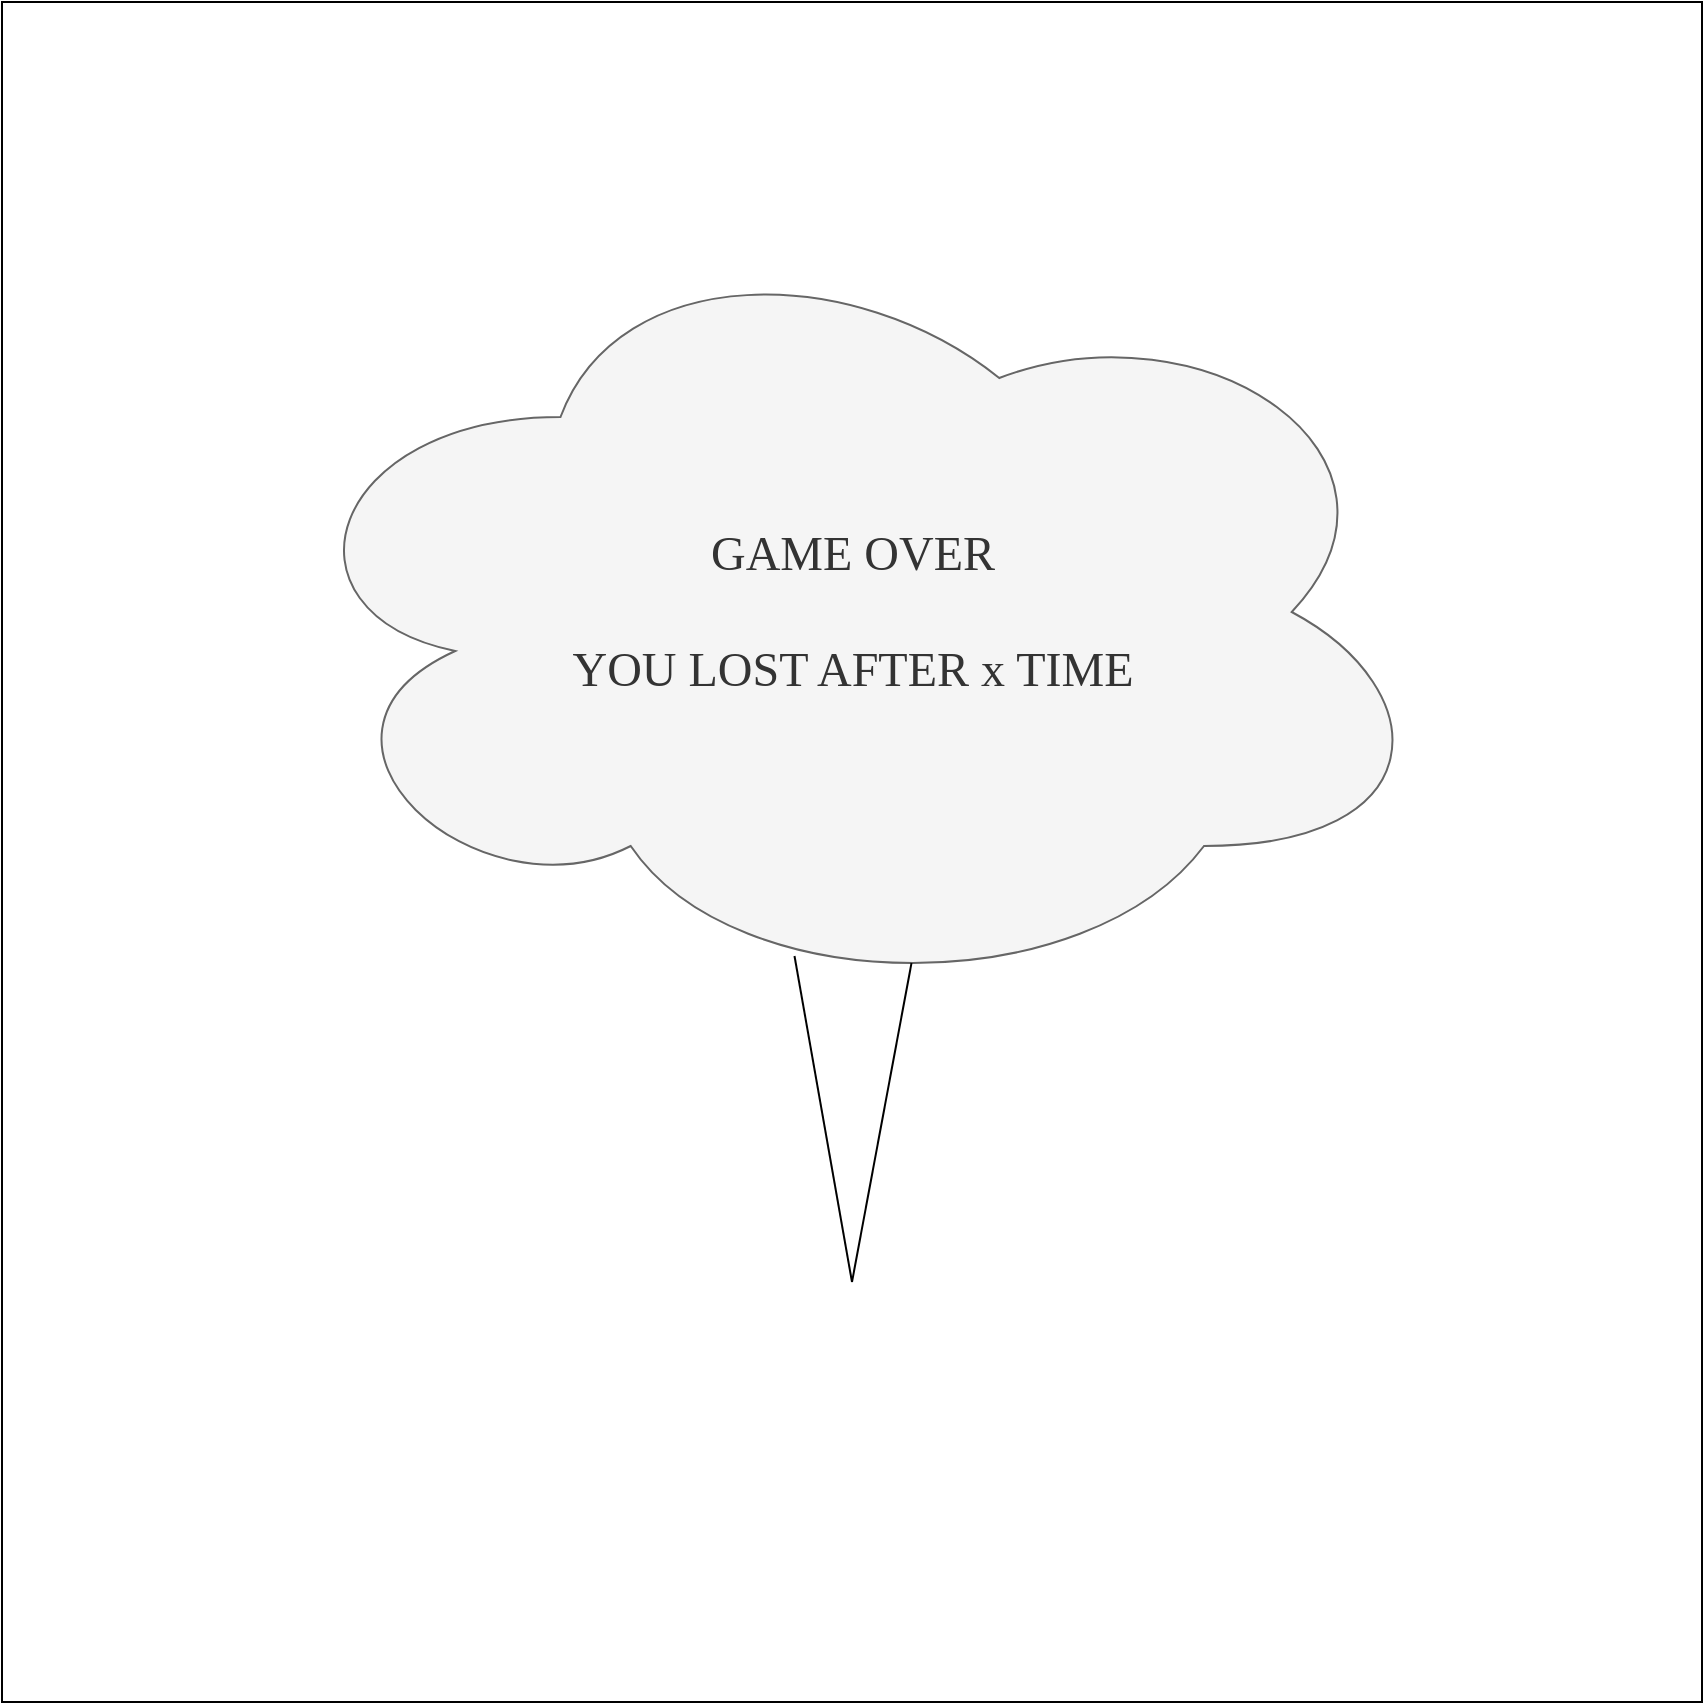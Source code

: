 <mxfile version="17.2.4" type="github">
  <diagram id="7ZnshzVg9m8klxwKha5z" name="Page-1">
    <mxGraphModel dx="1384" dy="975" grid="1" gridSize="10" guides="1" tooltips="1" connect="1" arrows="1" fold="1" page="1" pageScale="1" pageWidth="850" pageHeight="1100" math="0" shadow="0">
      <root>
        <mxCell id="0" />
        <mxCell id="1" parent="0" />
        <mxCell id="ju0JcHlZOjDKnd_1PNDf-21" value="" style="whiteSpace=wrap;html=1;aspect=fixed;" vertex="1" parent="1">
          <mxGeometry y="80" width="850" height="850" as="geometry" />
        </mxCell>
        <mxCell id="ju0JcHlZOjDKnd_1PNDf-22" value="&lt;font style=&quot;font-size: 24px&quot; face=&quot;Comic Sans MS&quot;&gt;GAME OVER&lt;br&gt;&lt;br&gt;YOU LOST AFTER x TIME&lt;/font&gt;" style="ellipse;shape=cloud;whiteSpace=wrap;html=1;fillColor=#f5f5f5;fontColor=#333333;strokeColor=#666666;" vertex="1" parent="1">
          <mxGeometry x="133" y="190" width="585" height="390" as="geometry" />
        </mxCell>
        <mxCell id="ju0JcHlZOjDKnd_1PNDf-25" value="" style="shape=image;html=1;verticalAlign=top;verticalLabelPosition=bottom;labelBackgroundColor=#ffffff;imageAspect=0;aspect=fixed;image=https://cdn0.iconfinder.com/data/icons/business-and-education-1/512/128_bomb_explosive_explosion-128.png" vertex="1" parent="1">
          <mxGeometry x="361" y="720" width="128" height="128" as="geometry" />
        </mxCell>
        <mxCell id="ju0JcHlZOjDKnd_1PNDf-26" value="" style="endArrow=none;html=1;rounded=0;entryX=0.55;entryY=0.95;entryDx=0;entryDy=0;entryPerimeter=0;exitX=0.5;exitY=0;exitDx=0;exitDy=0;" edge="1" parent="1" source="ju0JcHlZOjDKnd_1PNDf-25" target="ju0JcHlZOjDKnd_1PNDf-22">
          <mxGeometry width="50" height="50" relative="1" as="geometry">
            <mxPoint x="400" y="520" as="sourcePoint" />
            <mxPoint x="450" y="470" as="targetPoint" />
          </mxGeometry>
        </mxCell>
        <mxCell id="ju0JcHlZOjDKnd_1PNDf-27" value="" style="endArrow=none;html=1;rounded=0;entryX=0.45;entryY=0.941;entryDx=0;entryDy=0;entryPerimeter=0;exitX=0.5;exitY=0;exitDx=0;exitDy=0;" edge="1" parent="1" source="ju0JcHlZOjDKnd_1PNDf-25" target="ju0JcHlZOjDKnd_1PNDf-22">
          <mxGeometry width="50" height="50" relative="1" as="geometry">
            <mxPoint x="400" y="520" as="sourcePoint" />
            <mxPoint x="450" y="470" as="targetPoint" />
          </mxGeometry>
        </mxCell>
      </root>
    </mxGraphModel>
  </diagram>
</mxfile>
